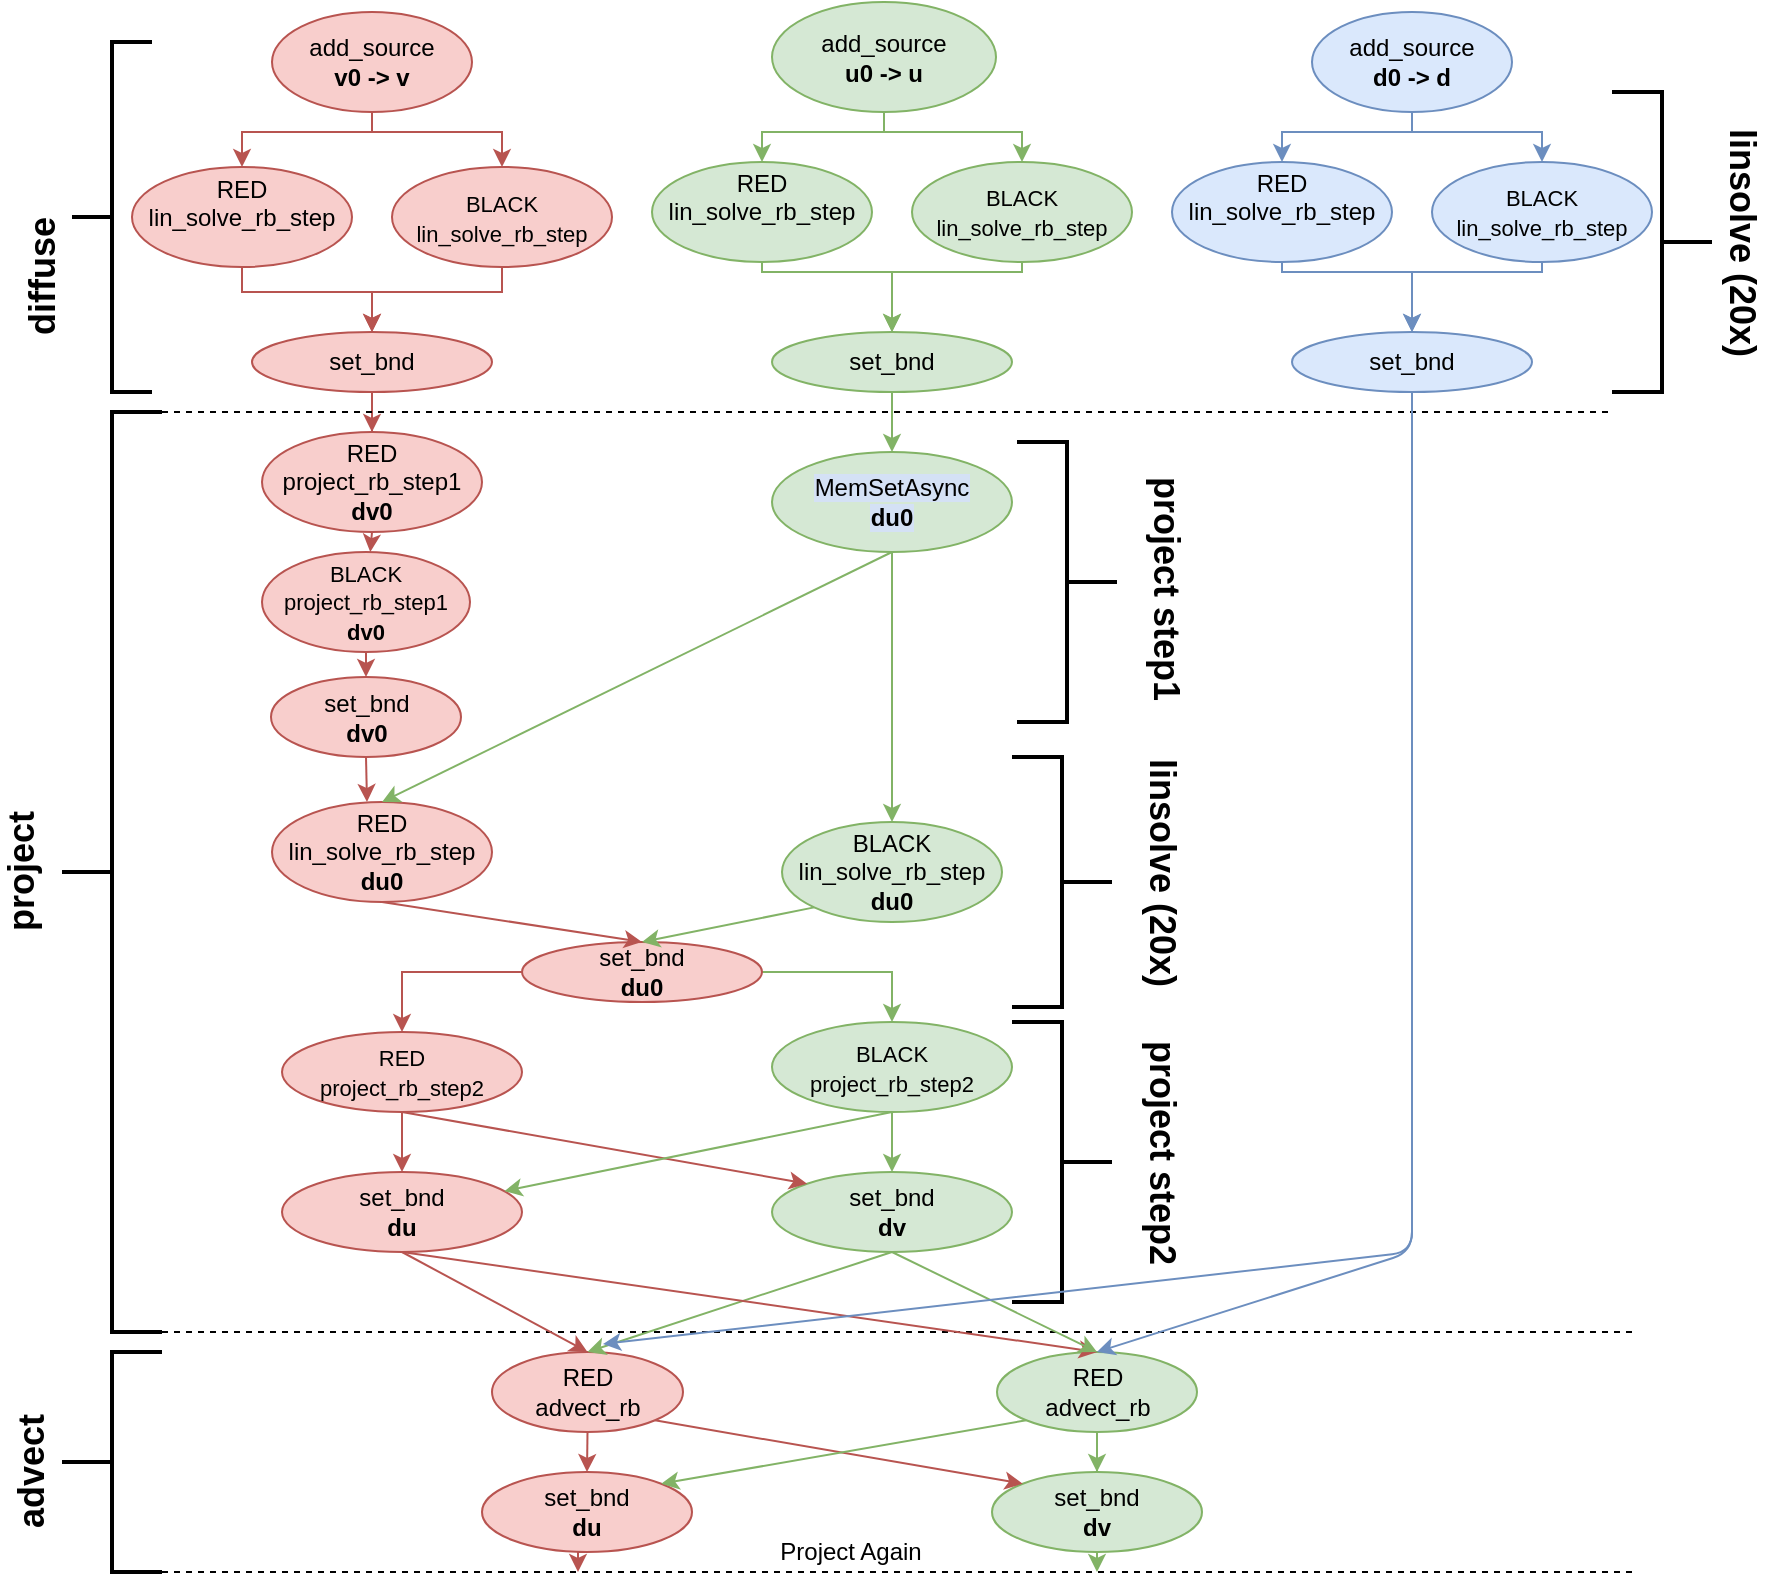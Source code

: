 <mxfile version="13.3.0" type="device"><diagram id="sUrQ2ygCtaLkV44e_qqd" name="Page-1"><mxGraphModel dx="2241" dy="764" grid="1" gridSize="10" guides="1" tooltips="1" connect="1" arrows="1" fold="1" page="1" pageScale="1" pageWidth="827" pageHeight="1169" math="0" shadow="0"><root><mxCell id="0"/><mxCell id="1" parent="0"/><mxCell id="YPQL1Us1c-aW3lEWwrFH-12" style="edgeStyle=orthogonalEdgeStyle;rounded=0;orthogonalLoop=1;jettySize=auto;html=1;entryX=0.5;entryY=0;entryDx=0;entryDy=0;fillColor=#dae8fc;strokeColor=#6c8ebf;" edge="1" parent="1" source="gUTh9UEPW6igbD8j-rM1-1" target="gUTh9UEPW6igbD8j-rM1-57"><mxGeometry relative="1" as="geometry"><Array as="points"><mxPoint x="650" y="200"/><mxPoint x="585" y="200"/></Array></mxGeometry></mxCell><mxCell id="YPQL1Us1c-aW3lEWwrFH-13" style="edgeStyle=orthogonalEdgeStyle;rounded=0;orthogonalLoop=1;jettySize=auto;html=1;fillColor=#dae8fc;strokeColor=#6c8ebf;" edge="1" parent="1" source="gUTh9UEPW6igbD8j-rM1-1" target="gUTh9UEPW6igbD8j-rM1-59"><mxGeometry relative="1" as="geometry"><Array as="points"><mxPoint x="650" y="200"/><mxPoint x="715" y="200"/></Array></mxGeometry></mxCell><mxCell id="gUTh9UEPW6igbD8j-rM1-1" value="add_source&lt;br&gt;&lt;b&gt;d0 -&amp;gt; d&lt;/b&gt;" style="ellipse;whiteSpace=wrap;html=1;fillColor=#dae8fc;strokeColor=#6c8ebf;" parent="1" vertex="1"><mxGeometry x="600" y="140" width="100" height="50" as="geometry"/></mxCell><mxCell id="gUTh9UEPW6igbD8j-rM1-17" style="edgeStyle=orthogonalEdgeStyle;rounded=0;orthogonalLoop=1;jettySize=auto;html=1;entryX=0.5;entryY=0;entryDx=0;entryDy=0;fillColor=#f8cecc;strokeColor=#b85450;" parent="1" source="gUTh9UEPW6igbD8j-rM1-2" target="gUTh9UEPW6igbD8j-rM1-9" edge="1"><mxGeometry relative="1" as="geometry"><mxPoint x="130" y="190" as="targetPoint"/><Array as="points"><mxPoint x="130" y="200"/><mxPoint x="65" y="200"/></Array></mxGeometry></mxCell><mxCell id="gUTh9UEPW6igbD8j-rM1-22" style="edgeStyle=orthogonalEdgeStyle;rounded=0;orthogonalLoop=1;jettySize=auto;html=1;entryX=0.5;entryY=0;entryDx=0;entryDy=0;fillColor=#f8cecc;strokeColor=#b85450;" parent="1" source="gUTh9UEPW6igbD8j-rM1-2" target="gUTh9UEPW6igbD8j-rM1-11" edge="1"><mxGeometry relative="1" as="geometry"><mxPoint x="215" y="210" as="targetPoint"/><Array as="points"><mxPoint x="130" y="200"/><mxPoint x="195" y="200"/></Array></mxGeometry></mxCell><mxCell id="gUTh9UEPW6igbD8j-rM1-2" value="add_source&lt;br&gt;&lt;b&gt;v0 -&amp;gt; v&lt;/b&gt;" style="ellipse;whiteSpace=wrap;html=1;fillColor=#f8cecc;strokeColor=#b85450;" parent="1" vertex="1"><mxGeometry x="80" y="140" width="100" height="50" as="geometry"/></mxCell><mxCell id="YPQL1Us1c-aW3lEWwrFH-9" style="edgeStyle=orthogonalEdgeStyle;rounded=0;orthogonalLoop=1;jettySize=auto;html=1;entryX=0.5;entryY=0;entryDx=0;entryDy=0;fillColor=#d5e8d4;strokeColor=#82b366;" edge="1" parent="1" source="gUTh9UEPW6igbD8j-rM1-3" target="gUTh9UEPW6igbD8j-rM1-50"><mxGeometry relative="1" as="geometry"><Array as="points"><mxPoint x="386" y="200"/><mxPoint x="325" y="200"/></Array></mxGeometry></mxCell><mxCell id="YPQL1Us1c-aW3lEWwrFH-10" style="edgeStyle=orthogonalEdgeStyle;rounded=0;orthogonalLoop=1;jettySize=auto;html=1;entryX=0.5;entryY=0;entryDx=0;entryDy=0;fillColor=#d5e8d4;strokeColor=#82b366;" edge="1" parent="1" source="gUTh9UEPW6igbD8j-rM1-3" target="gUTh9UEPW6igbD8j-rM1-52"><mxGeometry relative="1" as="geometry"><Array as="points"><mxPoint x="386" y="200"/><mxPoint x="455" y="200"/></Array></mxGeometry></mxCell><mxCell id="gUTh9UEPW6igbD8j-rM1-3" value="add_source&lt;br&gt;&lt;b&gt;u0 -&amp;gt; u&lt;/b&gt;" style="ellipse;whiteSpace=wrap;html=1;fillColor=#d5e8d4;strokeColor=#82b366;" parent="1" vertex="1"><mxGeometry x="330" y="135" width="112" height="55" as="geometry"/></mxCell><mxCell id="gUTh9UEPW6igbD8j-rM1-46" style="edgeStyle=orthogonalEdgeStyle;rounded=0;orthogonalLoop=1;jettySize=auto;html=1;entryX=0.5;entryY=0;entryDx=0;entryDy=0;fillColor=#f8cecc;strokeColor=#b85450;" parent="1" source="gUTh9UEPW6igbD8j-rM1-9" target="gUTh9UEPW6igbD8j-rM1-12" edge="1"><mxGeometry relative="1" as="geometry"><Array as="points"><mxPoint x="65" y="280"/><mxPoint x="130" y="280"/></Array></mxGeometry></mxCell><mxCell id="gUTh9UEPW6igbD8j-rM1-9" value="&lt;font style=&quot;font-size: 12px&quot;&gt;RED&lt;br&gt;lin_solve_rb_step&lt;br&gt;&lt;br&gt;&lt;/font&gt;" style="ellipse;whiteSpace=wrap;html=1;fillColor=#f8cecc;strokeColor=#b85450;" parent="1" vertex="1"><mxGeometry x="10" y="217.5" width="110" height="50" as="geometry"/></mxCell><mxCell id="gUTh9UEPW6igbD8j-rM1-45" style="edgeStyle=orthogonalEdgeStyle;rounded=0;orthogonalLoop=1;jettySize=auto;html=1;entryX=0.5;entryY=0;entryDx=0;entryDy=0;fillColor=#f8cecc;strokeColor=#b85450;" parent="1" source="gUTh9UEPW6igbD8j-rM1-11" target="gUTh9UEPW6igbD8j-rM1-12" edge="1"><mxGeometry relative="1" as="geometry"><Array as="points"><mxPoint x="195" y="280"/><mxPoint x="130" y="280"/></Array></mxGeometry></mxCell><mxCell id="gUTh9UEPW6igbD8j-rM1-11" value="&lt;font style=&quot;font-size: 11px&quot;&gt;BLACK&lt;br&gt;lin_solve_rb_step&lt;/font&gt;" style="ellipse;whiteSpace=wrap;html=1;fillColor=#f8cecc;strokeColor=#b85450;" parent="1" vertex="1"><mxGeometry x="140" y="217.5" width="110" height="50" as="geometry"/></mxCell><mxCell id="gUTh9UEPW6igbD8j-rM1-144" style="edgeStyle=orthogonalEdgeStyle;rounded=0;orthogonalLoop=1;jettySize=auto;html=1;entryX=0.5;entryY=0;entryDx=0;entryDy=0;fillColor=#f8cecc;strokeColor=#b85450;" parent="1" source="gUTh9UEPW6igbD8j-rM1-12" target="gUTh9UEPW6igbD8j-rM1-62" edge="1"><mxGeometry relative="1" as="geometry"/></mxCell><mxCell id="gUTh9UEPW6igbD8j-rM1-12" value="set_bnd&lt;br&gt;" style="ellipse;whiteSpace=wrap;html=1;fillColor=#f8cecc;strokeColor=#b85450;" parent="1" vertex="1"><mxGeometry x="70" y="300" width="120" height="30" as="geometry"/></mxCell><mxCell id="gUTh9UEPW6igbD8j-rM1-49" style="edgeStyle=orthogonalEdgeStyle;rounded=0;orthogonalLoop=1;jettySize=auto;html=1;entryX=0.5;entryY=0;entryDx=0;entryDy=0;fillColor=#d5e8d4;strokeColor=#82b366;" parent="1" source="gUTh9UEPW6igbD8j-rM1-50" target="gUTh9UEPW6igbD8j-rM1-53" edge="1"><mxGeometry relative="1" as="geometry"><Array as="points"><mxPoint x="325" y="270"/><mxPoint x="390" y="270"/></Array></mxGeometry></mxCell><mxCell id="gUTh9UEPW6igbD8j-rM1-50" value="&lt;font style=&quot;font-size: 12px&quot;&gt;RED&lt;br&gt;lin_solve_rb_step&lt;br&gt;&lt;br&gt;&lt;/font&gt;" style="ellipse;whiteSpace=wrap;html=1;fillColor=#d5e8d4;strokeColor=#82b366;" parent="1" vertex="1"><mxGeometry x="270" y="215" width="110" height="50" as="geometry"/></mxCell><mxCell id="gUTh9UEPW6igbD8j-rM1-51" style="edgeStyle=orthogonalEdgeStyle;rounded=0;orthogonalLoop=1;jettySize=auto;html=1;entryX=0.5;entryY=0;entryDx=0;entryDy=0;fillColor=#d5e8d4;strokeColor=#82b366;" parent="1" source="gUTh9UEPW6igbD8j-rM1-52" target="gUTh9UEPW6igbD8j-rM1-53" edge="1"><mxGeometry relative="1" as="geometry"><Array as="points"><mxPoint x="455" y="270"/><mxPoint x="390" y="270"/></Array></mxGeometry></mxCell><mxCell id="gUTh9UEPW6igbD8j-rM1-52" value="&lt;font style=&quot;font-size: 11px&quot;&gt;BLACK&lt;br&gt;lin_solve_rb_step&lt;/font&gt;" style="ellipse;whiteSpace=wrap;html=1;fillColor=#d5e8d4;strokeColor=#82b366;" parent="1" vertex="1"><mxGeometry x="400" y="215" width="110" height="50" as="geometry"/></mxCell><mxCell id="gUTh9UEPW6igbD8j-rM1-53" value="set_bnd&lt;br&gt;" style="ellipse;whiteSpace=wrap;html=1;fillColor=#d5e8d4;strokeColor=#82b366;" parent="1" vertex="1"><mxGeometry x="330" y="300" width="120" height="30" as="geometry"/></mxCell><mxCell id="gUTh9UEPW6igbD8j-rM1-56" style="edgeStyle=orthogonalEdgeStyle;rounded=0;orthogonalLoop=1;jettySize=auto;html=1;entryX=0.5;entryY=0;entryDx=0;entryDy=0;fillColor=#dae8fc;strokeColor=#6c8ebf;" parent="1" source="gUTh9UEPW6igbD8j-rM1-57" target="gUTh9UEPW6igbD8j-rM1-60" edge="1"><mxGeometry relative="1" as="geometry"><Array as="points"><mxPoint x="585" y="270"/><mxPoint x="650" y="270"/></Array></mxGeometry></mxCell><mxCell id="gUTh9UEPW6igbD8j-rM1-57" value="&lt;font style=&quot;font-size: 12px&quot;&gt;RED&lt;br&gt;lin_solve_rb_step&lt;br&gt;&lt;br&gt;&lt;/font&gt;" style="ellipse;whiteSpace=wrap;html=1;fillColor=#dae8fc;strokeColor=#6c8ebf;" parent="1" vertex="1"><mxGeometry x="530" y="215" width="110" height="50" as="geometry"/></mxCell><mxCell id="gUTh9UEPW6igbD8j-rM1-58" style="edgeStyle=orthogonalEdgeStyle;rounded=0;orthogonalLoop=1;jettySize=auto;html=1;entryX=0.5;entryY=0;entryDx=0;entryDy=0;fillColor=#dae8fc;strokeColor=#6c8ebf;" parent="1" source="gUTh9UEPW6igbD8j-rM1-59" target="gUTh9UEPW6igbD8j-rM1-60" edge="1"><mxGeometry relative="1" as="geometry"><Array as="points"><mxPoint x="715" y="270"/><mxPoint x="650" y="270"/></Array></mxGeometry></mxCell><mxCell id="gUTh9UEPW6igbD8j-rM1-59" value="&lt;font style=&quot;font-size: 11px&quot;&gt;BLACK&lt;br&gt;lin_solve_rb_step&lt;/font&gt;" style="ellipse;whiteSpace=wrap;html=1;fillColor=#dae8fc;strokeColor=#6c8ebf;" parent="1" vertex="1"><mxGeometry x="660" y="215" width="110" height="50" as="geometry"/></mxCell><mxCell id="gUTh9UEPW6igbD8j-rM1-60" value="set_bnd&lt;br&gt;" style="ellipse;whiteSpace=wrap;html=1;fillColor=#dae8fc;strokeColor=#6c8ebf;" parent="1" vertex="1"><mxGeometry x="590" y="300" width="120" height="30" as="geometry"/></mxCell><mxCell id="gUTh9UEPW6igbD8j-rM1-62" value="&lt;font style=&quot;font-size: 12px&quot;&gt;RED&lt;br&gt;project_rb_step1&lt;br&gt;&lt;b&gt;dv0&lt;/b&gt;&lt;br&gt;&lt;/font&gt;" style="ellipse;whiteSpace=wrap;html=1;fillColor=#f8cecc;strokeColor=#b85450;" parent="1" vertex="1"><mxGeometry x="75" y="350" width="110" height="50" as="geometry"/></mxCell><mxCell id="MgPO-YUETtvA3OLRu7iH-4" style="edgeStyle=orthogonalEdgeStyle;rounded=0;orthogonalLoop=1;jettySize=auto;html=1;fillColor=#d5e8d4;strokeColor=#82b366;" parent="1" source="gUTh9UEPW6igbD8j-rM1-64" target="gUTh9UEPW6igbD8j-rM1-111" edge="1"><mxGeometry relative="1" as="geometry"/></mxCell><mxCell id="gUTh9UEPW6igbD8j-rM1-64" value="&lt;span style=&quot;background-color: rgb(212 , 225 , 245)&quot;&gt;&lt;span style=&quot;color: rgb(0 , 0 , 0) ; font-size: 12px ; font-style: normal ; font-weight: 400 ; letter-spacing: normal ; text-indent: 0px ; text-transform: none ; word-spacing: 0px ; font-family: &amp;#34;helvetica&amp;#34; ; text-align: center ; display: inline ; float: none&quot;&gt;MemSetAsync&lt;/span&gt;&lt;br style=&quot;color: rgb(0 , 0 , 0) ; font-size: 12px ; font-style: normal ; font-weight: 400 ; letter-spacing: normal ; text-indent: 0px ; text-transform: none ; word-spacing: 0px ; font-family: &amp;#34;helvetica&amp;#34; ; text-align: center&quot;&gt;&lt;b style=&quot;color: rgb(0 , 0 , 0) ; font-size: 12px ; font-style: normal ; letter-spacing: normal ; text-indent: 0px ; text-transform: none ; word-spacing: 0px ; font-family: &amp;#34;helvetica&amp;#34; ; text-align: center&quot;&gt;du0&lt;/b&gt;&lt;/span&gt;" style="ellipse;whiteSpace=wrap;html=1;fillColor=#d5e8d4;strokeColor=#82b366;" parent="1" vertex="1"><mxGeometry x="330" y="360" width="120" height="50" as="geometry"/></mxCell><mxCell id="gUTh9UEPW6igbD8j-rM1-72" value="&lt;span style=&quot;font-family: &amp;#34;helvetica&amp;#34; ; font-size: 11px&quot;&gt;BLACK&lt;/span&gt;&lt;br style=&quot;font-family: &amp;#34;helvetica&amp;#34; ; font-size: 11px&quot;&gt;&lt;span style=&quot;font-family: &amp;#34;helvetica&amp;#34; ; font-size: 11px&quot;&gt;project_rb_step1&lt;/span&gt;&lt;br style=&quot;font-family: &amp;#34;helvetica&amp;#34; ; font-size: 11px&quot;&gt;&lt;b style=&quot;font-family: &amp;#34;helvetica&amp;#34; ; font-size: 11px&quot;&gt;dv0&lt;/b&gt;" style="ellipse;whiteSpace=wrap;html=1;fillColor=#f8cecc;strokeColor=#b85450;" parent="1" vertex="1"><mxGeometry x="75" y="410" width="104" height="50" as="geometry"/></mxCell><mxCell id="gUTh9UEPW6igbD8j-rM1-74" value="set_bnd&lt;br&gt;&lt;b&gt;dv0&lt;/b&gt;" style="ellipse;whiteSpace=wrap;html=1;fillColor=#f8cecc;strokeColor=#b85450;" parent="1" vertex="1"><mxGeometry x="79.5" y="472.5" width="95" height="40" as="geometry"/></mxCell><mxCell id="gUTh9UEPW6igbD8j-rM1-157" style="edgeStyle=orthogonalEdgeStyle;rounded=0;orthogonalLoop=1;jettySize=auto;html=1;fillColor=#f8cecc;strokeColor=#b85450;" parent="1" source="gUTh9UEPW6igbD8j-rM1-80" target="gUTh9UEPW6igbD8j-rM1-87" edge="1"><mxGeometry relative="1" as="geometry"/></mxCell><mxCell id="gUTh9UEPW6igbD8j-rM1-80" value="&lt;font style=&quot;font-size: 11px&quot;&gt;RED&lt;br&gt;project_rb_step2&lt;/font&gt;" style="ellipse;whiteSpace=wrap;html=1;fillColor=#f8cecc;strokeColor=#b85450;" parent="1" vertex="1"><mxGeometry x="85" y="650" width="120" height="40" as="geometry"/></mxCell><mxCell id="gUTh9UEPW6igbD8j-rM1-158" style="edgeStyle=orthogonalEdgeStyle;rounded=0;orthogonalLoop=1;jettySize=auto;html=1;fillColor=#d5e8d4;strokeColor=#82b366;" parent="1" source="gUTh9UEPW6igbD8j-rM1-81" target="gUTh9UEPW6igbD8j-rM1-88" edge="1"><mxGeometry relative="1" as="geometry"/></mxCell><mxCell id="gUTh9UEPW6igbD8j-rM1-81" value="&lt;font style=&quot;font-size: 11px&quot;&gt;BLACK&lt;br&gt;project_rb_step2&lt;/font&gt;" style="ellipse;whiteSpace=wrap;html=1;fillColor=#d5e8d4;strokeColor=#82b366;" parent="1" vertex="1"><mxGeometry x="330" y="645" width="120" height="45" as="geometry"/></mxCell><mxCell id="gUTh9UEPW6igbD8j-rM1-87" value="set_bnd&lt;br&gt;&lt;b&gt;du&lt;/b&gt;" style="ellipse;whiteSpace=wrap;html=1;fillColor=#f8cecc;strokeColor=#b85450;" parent="1" vertex="1"><mxGeometry x="85" y="720" width="120" height="40" as="geometry"/></mxCell><mxCell id="gUTh9UEPW6igbD8j-rM1-88" value="set_bnd&lt;br&gt;&lt;b&gt;dv&lt;/b&gt;" style="ellipse;whiteSpace=wrap;html=1;fillColor=#d5e8d4;strokeColor=#82b366;" parent="1" vertex="1"><mxGeometry x="330" y="720" width="120" height="40" as="geometry"/></mxCell><mxCell id="gUTh9UEPW6igbD8j-rM1-109" value="&lt;font style=&quot;font-size: 12px&quot;&gt;RED&lt;br&gt;lin_solve_rb_step&lt;br&gt;&lt;b&gt;du0&lt;/b&gt;&lt;br&gt;&lt;/font&gt;" style="ellipse;whiteSpace=wrap;html=1;fillColor=#f8cecc;strokeColor=#b85450;" parent="1" vertex="1"><mxGeometry x="80" y="535" width="110" height="50" as="geometry"/></mxCell><mxCell id="gUTh9UEPW6igbD8j-rM1-111" value="&lt;font style=&quot;font-size: 12px&quot;&gt;BLACK&lt;br&gt;lin_solve_rb_step&lt;br&gt;&lt;b&gt;du0&lt;/b&gt;&lt;br&gt;&lt;/font&gt;" style="ellipse;whiteSpace=wrap;html=1;fillColor=#d5e8d4;strokeColor=#82b366;" parent="1" vertex="1"><mxGeometry x="335" y="545" width="110" height="50" as="geometry"/></mxCell><mxCell id="gUTh9UEPW6igbD8j-rM1-122" style="edgeStyle=orthogonalEdgeStyle;rounded=0;orthogonalLoop=1;jettySize=auto;html=1;exitX=0;exitY=0.5;exitDx=0;exitDy=0;fillColor=#f8cecc;strokeColor=#b85450;" parent="1" source="gUTh9UEPW6igbD8j-rM1-112" target="gUTh9UEPW6igbD8j-rM1-80" edge="1"><mxGeometry relative="1" as="geometry"><Array as="points"><mxPoint x="145" y="620"/></Array></mxGeometry></mxCell><mxCell id="gUTh9UEPW6igbD8j-rM1-123" style="edgeStyle=orthogonalEdgeStyle;rounded=0;orthogonalLoop=1;jettySize=auto;html=1;fillColor=#d5e8d4;strokeColor=#82b366;" parent="1" source="gUTh9UEPW6igbD8j-rM1-112" target="gUTh9UEPW6igbD8j-rM1-81" edge="1"><mxGeometry relative="1" as="geometry"><Array as="points"><mxPoint x="390" y="620"/></Array></mxGeometry></mxCell><mxCell id="gUTh9UEPW6igbD8j-rM1-112" value="set_bnd&lt;br&gt;&lt;b&gt;du0&lt;/b&gt;" style="ellipse;whiteSpace=wrap;html=1;fillColor=#f8cecc;strokeColor=#b85450;" parent="1" vertex="1"><mxGeometry x="205" y="605" width="120" height="30" as="geometry"/></mxCell><mxCell id="gUTh9UEPW6igbD8j-rM1-155" value="" style="endArrow=classic;html=1;entryX=0;entryY=0;entryDx=0;entryDy=0;exitX=0.5;exitY=1;exitDx=0;exitDy=0;fillColor=#f8cecc;strokeColor=#b85450;" parent="1" source="gUTh9UEPW6igbD8j-rM1-80" target="gUTh9UEPW6igbD8j-rM1-88" edge="1"><mxGeometry width="50" height="50" relative="1" as="geometry"><mxPoint x="390" y="520" as="sourcePoint"/><mxPoint x="440" y="470" as="targetPoint"/></mxGeometry></mxCell><mxCell id="gUTh9UEPW6igbD8j-rM1-156" value="" style="endArrow=classic;html=1;exitX=0.5;exitY=1;exitDx=0;exitDy=0;fillColor=#d5e8d4;strokeColor=#82b366;" parent="1" source="gUTh9UEPW6igbD8j-rM1-81" target="gUTh9UEPW6igbD8j-rM1-87" edge="1"><mxGeometry width="50" height="50" relative="1" as="geometry"><mxPoint x="390" y="520" as="sourcePoint"/><mxPoint x="440" y="470" as="targetPoint"/></mxGeometry></mxCell><mxCell id="gUTh9UEPW6igbD8j-rM1-178" style="edgeStyle=orthogonalEdgeStyle;rounded=0;orthogonalLoop=1;jettySize=auto;html=1;fillColor=#f8cecc;strokeColor=#b85450;" parent="1" source="gUTh9UEPW6igbD8j-rM1-160" target="gUTh9UEPW6igbD8j-rM1-170" edge="1"><mxGeometry relative="1" as="geometry"><Array as="points"><mxPoint x="233" y="890"/><mxPoint x="233" y="890"/></Array></mxGeometry></mxCell><mxCell id="gUTh9UEPW6igbD8j-rM1-160" value="RED&lt;br&gt;advect_rb" style="ellipse;whiteSpace=wrap;html=1;fillColor=#f8cecc;strokeColor=#b85450;" parent="1" vertex="1"><mxGeometry x="190" y="810" width="95.5" height="40" as="geometry"/></mxCell><mxCell id="gUTh9UEPW6igbD8j-rM1-179" style="edgeStyle=orthogonalEdgeStyle;rounded=0;orthogonalLoop=1;jettySize=auto;html=1;fillColor=#d5e8d4;strokeColor=#82b366;" parent="1" source="gUTh9UEPW6igbD8j-rM1-161" target="gUTh9UEPW6igbD8j-rM1-172" edge="1"><mxGeometry relative="1" as="geometry"/></mxCell><mxCell id="gUTh9UEPW6igbD8j-rM1-161" value="RED&lt;br&gt;advect_rb" style="ellipse;whiteSpace=wrap;html=1;fillColor=#d5e8d4;strokeColor=#82b366;" parent="1" vertex="1"><mxGeometry x="442.5" y="810" width="100" height="40" as="geometry"/></mxCell><mxCell id="gUTh9UEPW6igbD8j-rM1-320" style="edgeStyle=orthogonalEdgeStyle;rounded=0;orthogonalLoop=1;jettySize=auto;html=1;exitX=0.5;exitY=1;exitDx=0;exitDy=0;fillColor=#f8cecc;strokeColor=#b85450;" parent="1" source="gUTh9UEPW6igbD8j-rM1-170" edge="1"><mxGeometry relative="1" as="geometry"><Array as="points"><mxPoint x="233" y="910"/></Array><mxPoint x="233" y="920" as="targetPoint"/></mxGeometry></mxCell><mxCell id="gUTh9UEPW6igbD8j-rM1-170" value="set_bnd&lt;br&gt;&lt;b&gt;du&lt;/b&gt;" style="ellipse;whiteSpace=wrap;html=1;fillColor=#f8cecc;strokeColor=#b85450;" parent="1" vertex="1"><mxGeometry x="185" y="870" width="105" height="40" as="geometry"/></mxCell><mxCell id="gUTh9UEPW6igbD8j-rM1-321" style="edgeStyle=orthogonalEdgeStyle;rounded=0;orthogonalLoop=1;jettySize=auto;html=1;fillColor=#d5e8d4;strokeColor=#82b366;" parent="1" source="gUTh9UEPW6igbD8j-rM1-172" edge="1"><mxGeometry relative="1" as="geometry"><Array as="points"><mxPoint x="493" y="920"/><mxPoint x="493" y="920"/></Array><mxPoint x="493" y="920" as="targetPoint"/></mxGeometry></mxCell><mxCell id="gUTh9UEPW6igbD8j-rM1-172" value="set_bnd&lt;br&gt;&lt;b&gt;dv&lt;/b&gt;" style="ellipse;whiteSpace=wrap;html=1;fillColor=#d5e8d4;strokeColor=#82b366;" parent="1" vertex="1"><mxGeometry x="440" y="870" width="105" height="40" as="geometry"/></mxCell><mxCell id="gUTh9UEPW6igbD8j-rM1-176" value="" style="endArrow=classic;html=1;entryX=0;entryY=0;entryDx=0;entryDy=0;exitX=1;exitY=1;exitDx=0;exitDy=0;fillColor=#f8cecc;strokeColor=#b85450;" parent="1" source="gUTh9UEPW6igbD8j-rM1-160" target="gUTh9UEPW6igbD8j-rM1-172" edge="1"><mxGeometry width="50" height="50" relative="1" as="geometry"><mxPoint x="350" y="720" as="sourcePoint"/><mxPoint x="400" y="670" as="targetPoint"/></mxGeometry></mxCell><mxCell id="gUTh9UEPW6igbD8j-rM1-177" value="" style="endArrow=classic;html=1;entryX=1;entryY=0;entryDx=0;entryDy=0;exitX=0;exitY=1;exitDx=0;exitDy=0;fillColor=#d5e8d4;strokeColor=#82b366;" parent="1" source="gUTh9UEPW6igbD8j-rM1-161" target="gUTh9UEPW6igbD8j-rM1-170" edge="1"><mxGeometry width="50" height="50" relative="1" as="geometry"><mxPoint x="350" y="720" as="sourcePoint"/><mxPoint x="400" y="670" as="targetPoint"/></mxGeometry></mxCell><mxCell id="gUTh9UEPW6igbD8j-rM1-246" value="" style="strokeWidth=2;html=1;shape=mxgraph.flowchart.annotation_2;align=left;labelPosition=right;pointerEvents=1;" parent="1" vertex="1"><mxGeometry x="-20" y="155" width="40" height="175" as="geometry"/></mxCell><mxCell id="gUTh9UEPW6igbD8j-rM1-247" value="&lt;b&gt;&lt;font style=&quot;font-size: 18px&quot;&gt;diffuse&lt;/font&gt;&lt;/b&gt;" style="text;html=1;align=center;verticalAlign=middle;resizable=0;points=[];autosize=1;rotation=-90;" parent="1" vertex="1"><mxGeometry x="-70" y="262.5" width="70" height="20" as="geometry"/></mxCell><mxCell id="gUTh9UEPW6igbD8j-rM1-248" value="" style="strokeWidth=2;html=1;shape=mxgraph.flowchart.annotation_2;align=left;labelPosition=right;pointerEvents=1;" parent="1" vertex="1"><mxGeometry x="-25" y="340" width="50" height="460" as="geometry"/></mxCell><mxCell id="gUTh9UEPW6igbD8j-rM1-250" value="&lt;b&gt;&lt;font style=&quot;font-size: 18px&quot;&gt;project&lt;/font&gt;&lt;/b&gt;" style="text;html=1;align=center;verticalAlign=middle;resizable=0;points=[];autosize=1;rotation=-90;" parent="1" vertex="1"><mxGeometry x="-85" y="560" width="80" height="20" as="geometry"/></mxCell><mxCell id="gUTh9UEPW6igbD8j-rM1-251" value="" style="strokeWidth=2;html=1;shape=mxgraph.flowchart.annotation_2;align=left;labelPosition=right;pointerEvents=1;" parent="1" vertex="1"><mxGeometry x="-25" y="810" width="50" height="110" as="geometry"/></mxCell><mxCell id="gUTh9UEPW6igbD8j-rM1-252" value="" style="endArrow=none;dashed=1;html=1;exitX=1;exitY=0;exitDx=0;exitDy=0;exitPerimeter=0;" parent="1" source="gUTh9UEPW6igbD8j-rM1-248" edge="1"><mxGeometry width="50" height="50" relative="1" as="geometry"><mxPoint x="350" y="390" as="sourcePoint"/><mxPoint x="750" y="340" as="targetPoint"/><Array as="points"><mxPoint x="470" y="340"/></Array></mxGeometry></mxCell><mxCell id="gUTh9UEPW6igbD8j-rM1-253" value="" style="endArrow=none;dashed=1;html=1;exitX=1;exitY=1;exitDx=0;exitDy=0;exitPerimeter=0;" parent="1" source="gUTh9UEPW6igbD8j-rM1-248" edge="1"><mxGeometry width="50" height="50" relative="1" as="geometry"><mxPoint x="350" y="600" as="sourcePoint"/><mxPoint x="760" y="800" as="targetPoint"/><Array as="points"><mxPoint x="110" y="800"/></Array></mxGeometry></mxCell><mxCell id="gUTh9UEPW6igbD8j-rM1-254" value="&lt;b&gt;&lt;font style=&quot;font-size: 18px&quot;&gt;advect&lt;/font&gt;&lt;/b&gt;" style="text;html=1;align=center;verticalAlign=middle;resizable=0;points=[];autosize=1;rotation=-90;" parent="1" vertex="1"><mxGeometry x="-75" y="860" width="70" height="20" as="geometry"/></mxCell><mxCell id="gUTh9UEPW6igbD8j-rM1-256" value="" style="endArrow=none;dashed=1;html=1;exitX=1;exitY=1;exitDx=0;exitDy=0;exitPerimeter=0;" parent="1" source="gUTh9UEPW6igbD8j-rM1-251" edge="1"><mxGeometry width="50" height="50" relative="1" as="geometry"><mxPoint x="40" y="920" as="sourcePoint"/><mxPoint x="760" y="920" as="targetPoint"/><Array as="points"><mxPoint x="400" y="920"/></Array></mxGeometry></mxCell><mxCell id="gUTh9UEPW6igbD8j-rM1-284" value="" style="strokeWidth=2;html=1;shape=mxgraph.flowchart.annotation_2;align=left;labelPosition=right;pointerEvents=1;rotation=-180;" parent="1" vertex="1"><mxGeometry x="450" y="512.5" width="50" height="125" as="geometry"/></mxCell><mxCell id="gUTh9UEPW6igbD8j-rM1-285" value="&lt;span style=&quot;font-size: 18px&quot;&gt;&lt;b&gt;linsolve (20x)&lt;br&gt;&lt;/b&gt;&lt;/span&gt;" style="text;html=1;align=center;verticalAlign=middle;resizable=0;points=[];autosize=1;rotation=90;" parent="1" vertex="1"><mxGeometry x="460" y="560" width="130" height="20" as="geometry"/></mxCell><mxCell id="gUTh9UEPW6igbD8j-rM1-287" value="" style="strokeWidth=2;html=1;shape=mxgraph.flowchart.annotation_2;align=left;labelPosition=right;pointerEvents=1;rotation=-180;" parent="1" vertex="1"><mxGeometry x="452.5" y="355" width="50" height="140" as="geometry"/></mxCell><mxCell id="gUTh9UEPW6igbD8j-rM1-288" value="&lt;b&gt;&lt;font style=&quot;font-size: 18px&quot;&gt;project step1&lt;br&gt;&lt;/font&gt;&lt;/b&gt;" style="text;html=1;align=center;verticalAlign=middle;resizable=0;points=[];autosize=1;rotation=90;" parent="1" vertex="1"><mxGeometry x="462.5" y="417.5" width="130" height="20" as="geometry"/></mxCell><mxCell id="gUTh9UEPW6igbD8j-rM1-289" value="" style="strokeWidth=2;html=1;shape=mxgraph.flowchart.annotation_2;align=left;labelPosition=right;pointerEvents=1;rotation=-180;" parent="1" vertex="1"><mxGeometry x="450" y="645" width="50" height="140" as="geometry"/></mxCell><mxCell id="gUTh9UEPW6igbD8j-rM1-290" value="&lt;b&gt;&lt;font style=&quot;font-size: 18px&quot;&gt;project step2&lt;br&gt;&lt;/font&gt;&lt;/b&gt;" style="text;html=1;align=center;verticalAlign=middle;resizable=0;points=[];autosize=1;rotation=90;" parent="1" vertex="1"><mxGeometry x="460" y="700" width="130" height="20" as="geometry"/></mxCell><mxCell id="MgPO-YUETtvA3OLRu7iH-3" value="" style="endArrow=classic;html=1;exitX=0.5;exitY=1;exitDx=0;exitDy=0;fillColor=#f8cecc;strokeColor=#b85450;" parent="1" source="gUTh9UEPW6igbD8j-rM1-74" edge="1"><mxGeometry width="50" height="50" relative="1" as="geometry"><mxPoint x="352.5" y="500" as="sourcePoint"/><mxPoint x="127.5" y="535" as="targetPoint"/></mxGeometry></mxCell><mxCell id="MgPO-YUETtvA3OLRu7iH-5" value="" style="endArrow=classic;html=1;exitX=0.5;exitY=1;exitDx=0;exitDy=0;entryX=0.5;entryY=0;entryDx=0;entryDy=0;fillColor=#f8cecc;strokeColor=#b85450;" parent="1" source="gUTh9UEPW6igbD8j-rM1-109" target="gUTh9UEPW6igbD8j-rM1-112" edge="1"><mxGeometry width="50" height="50" relative="1" as="geometry"><mxPoint x="360" y="600" as="sourcePoint"/><mxPoint x="410" y="550" as="targetPoint"/></mxGeometry></mxCell><mxCell id="MgPO-YUETtvA3OLRu7iH-6" value="" style="endArrow=classic;html=1;exitX=0;exitY=1;exitDx=0;exitDy=0;entryX=0.5;entryY=0;entryDx=0;entryDy=0;fillColor=#d5e8d4;strokeColor=#82b366;" parent="1" source="gUTh9UEPW6igbD8j-rM1-111" target="gUTh9UEPW6igbD8j-rM1-112" edge="1"><mxGeometry width="50" height="50" relative="1" as="geometry"><mxPoint x="360" y="600" as="sourcePoint"/><mxPoint x="410" y="550" as="targetPoint"/></mxGeometry></mxCell><mxCell id="MgPO-YUETtvA3OLRu7iH-7" value="" style="endArrow=classic;html=1;exitX=0.5;exitY=1;exitDx=0;exitDy=0;fillColor=#d5e8d4;strokeColor=#82b366;" parent="1" source="gUTh9UEPW6igbD8j-rM1-53" target="gUTh9UEPW6igbD8j-rM1-64" edge="1"><mxGeometry width="50" height="50" relative="1" as="geometry"><mxPoint x="360" y="450" as="sourcePoint"/><mxPoint x="410" y="400" as="targetPoint"/></mxGeometry></mxCell><mxCell id="MgPO-YUETtvA3OLRu7iH-8" value="" style="endArrow=classic;html=1;exitX=0.5;exitY=1;exitDx=0;exitDy=0;entryX=0.5;entryY=0;entryDx=0;entryDy=0;fillColor=#d5e8d4;strokeColor=#82b366;" parent="1" source="gUTh9UEPW6igbD8j-rM1-64" target="gUTh9UEPW6igbD8j-rM1-109" edge="1"><mxGeometry width="50" height="50" relative="1" as="geometry"><mxPoint x="360" y="550" as="sourcePoint"/><mxPoint x="410" y="500" as="targetPoint"/></mxGeometry></mxCell><mxCell id="MgPO-YUETtvA3OLRu7iH-9" value="" style="endArrow=classic;html=1;exitX=0.5;exitY=1;exitDx=0;exitDy=0;entryX=0.5;entryY=0;entryDx=0;entryDy=0;fillColor=#f8cecc;strokeColor=#b85450;" parent="1" source="gUTh9UEPW6igbD8j-rM1-87" target="gUTh9UEPW6igbD8j-rM1-160" edge="1"><mxGeometry width="50" height="50" relative="1" as="geometry"><mxPoint x="360" y="920" as="sourcePoint"/><mxPoint x="410" y="870" as="targetPoint"/></mxGeometry></mxCell><mxCell id="MgPO-YUETtvA3OLRu7iH-10" value="" style="endArrow=classic;html=1;exitX=0.5;exitY=1;exitDx=0;exitDy=0;entryX=0.5;entryY=0;entryDx=0;entryDy=0;fillColor=#d5e8d4;strokeColor=#82b366;" parent="1" source="gUTh9UEPW6igbD8j-rM1-88" target="gUTh9UEPW6igbD8j-rM1-160" edge="1"><mxGeometry width="50" height="50" relative="1" as="geometry"><mxPoint x="360" y="920" as="sourcePoint"/><mxPoint x="410" y="870" as="targetPoint"/></mxGeometry></mxCell><mxCell id="MgPO-YUETtvA3OLRu7iH-11" value="" style="endArrow=classic;html=1;exitX=0.5;exitY=1;exitDx=0;exitDy=0;entryX=0.5;entryY=0;entryDx=0;entryDy=0;fillColor=#f8cecc;strokeColor=#b85450;" parent="1" source="gUTh9UEPW6igbD8j-rM1-87" target="gUTh9UEPW6igbD8j-rM1-161" edge="1"><mxGeometry width="50" height="50" relative="1" as="geometry"><mxPoint x="360" y="760" as="sourcePoint"/><mxPoint x="410" y="710" as="targetPoint"/></mxGeometry></mxCell><mxCell id="MgPO-YUETtvA3OLRu7iH-12" value="" style="endArrow=classic;html=1;entryX=0.5;entryY=0;entryDx=0;entryDy=0;exitX=0.5;exitY=1;exitDx=0;exitDy=0;fillColor=#d5e8d4;strokeColor=#82b366;" parent="1" source="gUTh9UEPW6igbD8j-rM1-88" target="gUTh9UEPW6igbD8j-rM1-161" edge="1"><mxGeometry width="50" height="50" relative="1" as="geometry"><mxPoint x="360" y="760" as="sourcePoint"/><mxPoint x="410" y="710" as="targetPoint"/></mxGeometry></mxCell><mxCell id="MgPO-YUETtvA3OLRu7iH-13" value="" style="endArrow=classic;html=1;exitX=0.5;exitY=1;exitDx=0;exitDy=0;entryX=0.5;entryY=0;entryDx=0;entryDy=0;fillColor=#dae8fc;strokeColor=#6c8ebf;" parent="1" source="gUTh9UEPW6igbD8j-rM1-60" target="gUTh9UEPW6igbD8j-rM1-161" edge="1"><mxGeometry width="50" height="50" relative="1" as="geometry"><mxPoint x="360" y="660" as="sourcePoint"/><mxPoint x="410" y="610" as="targetPoint"/><Array as="points"><mxPoint x="650" y="760"/></Array></mxGeometry></mxCell><mxCell id="MgPO-YUETtvA3OLRu7iH-14" value="" style="endArrow=classic;html=1;exitX=0.5;exitY=1;exitDx=0;exitDy=0;entryX=0.581;entryY=-0.1;entryDx=0;entryDy=0;entryPerimeter=0;fillColor=#dae8fc;strokeColor=#6c8ebf;" parent="1" source="gUTh9UEPW6igbD8j-rM1-60" target="gUTh9UEPW6igbD8j-rM1-160" edge="1"><mxGeometry width="50" height="50" relative="1" as="geometry"><mxPoint x="360" y="660" as="sourcePoint"/><mxPoint x="410" y="610" as="targetPoint"/><Array as="points"><mxPoint x="650" y="760"/></Array></mxGeometry></mxCell><mxCell id="MgPO-YUETtvA3OLRu7iH-22" value="" style="strokeWidth=2;html=1;shape=mxgraph.flowchart.annotation_2;align=left;labelPosition=right;pointerEvents=1;rotation=-180;" parent="1" vertex="1"><mxGeometry x="750" y="180" width="50" height="150" as="geometry"/></mxCell><mxCell id="MgPO-YUETtvA3OLRu7iH-23" value="&lt;span style=&quot;font-size: 18px&quot;&gt;&lt;b&gt;linsolve (20x)&lt;br&gt;&lt;/b&gt;&lt;/span&gt;" style="text;html=1;align=center;verticalAlign=middle;resizable=0;points=[];autosize=1;rotation=90;" parent="1" vertex="1"><mxGeometry x="750" y="245" width="130" height="20" as="geometry"/></mxCell><mxCell id="YPQL1Us1c-aW3lEWwrFH-1" value="" style="endArrow=classic;html=1;exitX=0.5;exitY=1;exitDx=0;exitDy=0;fillColor=#f8cecc;strokeColor=#b85450;" edge="1" parent="1" source="gUTh9UEPW6igbD8j-rM1-62" target="gUTh9UEPW6igbD8j-rM1-72"><mxGeometry width="50" height="50" relative="1" as="geometry"><mxPoint x="282.5" y="450" as="sourcePoint"/><mxPoint x="332.5" y="400" as="targetPoint"/></mxGeometry></mxCell><mxCell id="YPQL1Us1c-aW3lEWwrFH-2" value="" style="endArrow=classic;html=1;exitX=0.5;exitY=1;exitDx=0;exitDy=0;fillColor=#f8cecc;strokeColor=#b85450;" edge="1" parent="1" source="gUTh9UEPW6igbD8j-rM1-72" target="gUTh9UEPW6igbD8j-rM1-74"><mxGeometry width="50" height="50" relative="1" as="geometry"><mxPoint x="282.5" y="450" as="sourcePoint"/><mxPoint x="332.5" y="400" as="targetPoint"/></mxGeometry></mxCell><mxCell id="YPQL1Us1c-aW3lEWwrFH-6" value="Project Again" style="text;html=1;align=center;verticalAlign=middle;resizable=0;points=[];autosize=1;" vertex="1" parent="1"><mxGeometry x="324" y="900" width="90" height="20" as="geometry"/></mxCell></root></mxGraphModel></diagram></mxfile>